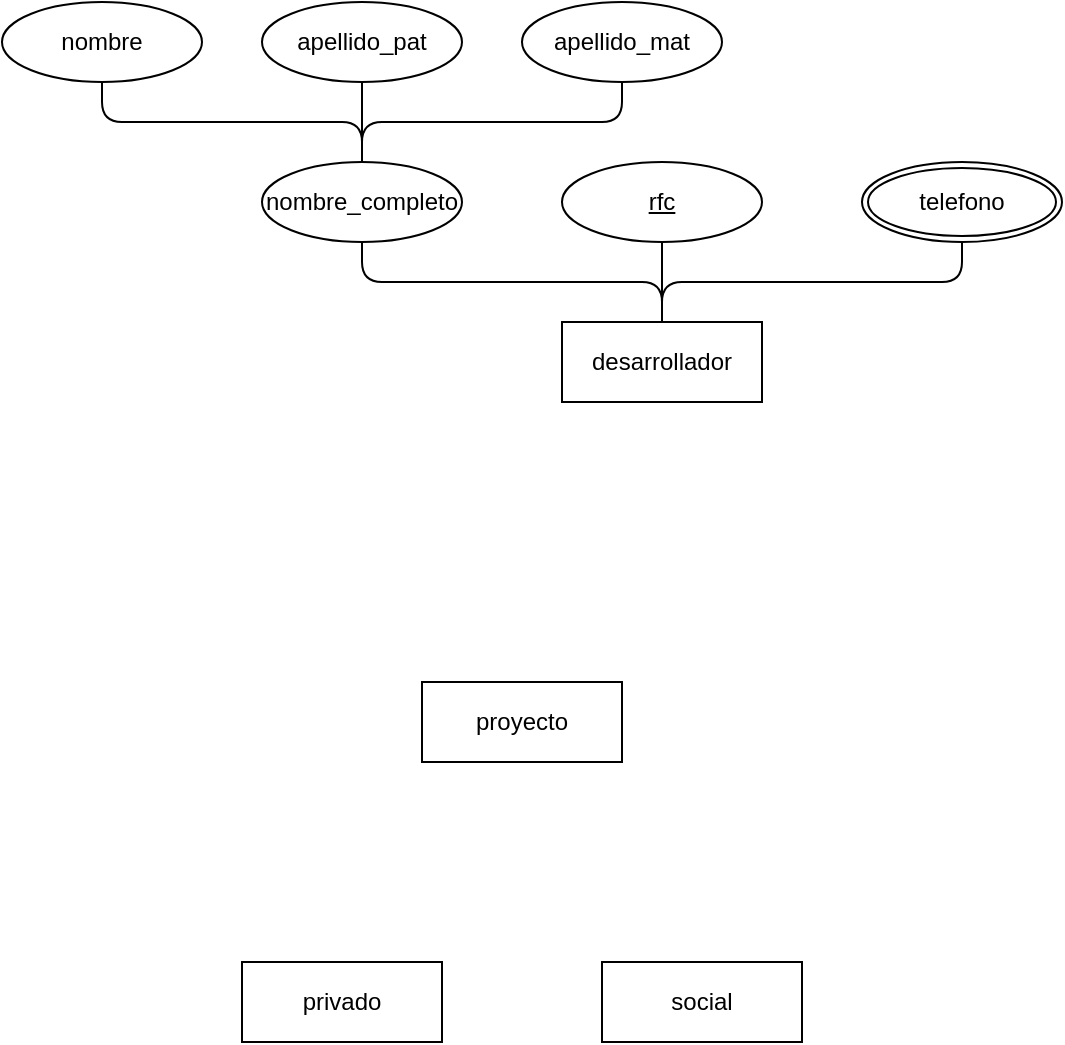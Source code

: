 <mxfile version="24.6.4" type="github">
  <diagram name="Page-1" id="w4DmklgDbc6xixvKzRbn">
    <mxGraphModel dx="1434" dy="789" grid="1" gridSize="10" guides="1" tooltips="1" connect="1" arrows="1" fold="1" page="1" pageScale="1" pageWidth="850" pageHeight="1100" math="0" shadow="0">
      <root>
        <mxCell id="0" />
        <mxCell id="1" parent="0" />
        <mxCell id="DrMKuOF9DL7T5SG4hzMI-1" value="proyecto" style="whiteSpace=wrap;html=1;align=center;" vertex="1" parent="1">
          <mxGeometry x="370" y="380" width="100" height="40" as="geometry" />
        </mxCell>
        <mxCell id="DrMKuOF9DL7T5SG4hzMI-16" style="edgeStyle=orthogonalEdgeStyle;rounded=1;orthogonalLoop=1;jettySize=auto;html=1;exitX=0.5;exitY=0;exitDx=0;exitDy=0;entryX=0.5;entryY=1;entryDx=0;entryDy=0;curved=0;endArrow=none;endFill=0;" edge="1" parent="1" source="DrMKuOF9DL7T5SG4hzMI-2" target="DrMKuOF9DL7T5SG4hzMI-15">
          <mxGeometry relative="1" as="geometry" />
        </mxCell>
        <mxCell id="DrMKuOF9DL7T5SG4hzMI-17" style="edgeStyle=orthogonalEdgeStyle;rounded=1;orthogonalLoop=1;jettySize=auto;html=1;exitX=0.5;exitY=0;exitDx=0;exitDy=0;entryX=0.5;entryY=1;entryDx=0;entryDy=0;curved=0;endArrow=none;endFill=0;" edge="1" parent="1" source="DrMKuOF9DL7T5SG4hzMI-2" target="DrMKuOF9DL7T5SG4hzMI-14">
          <mxGeometry relative="1" as="geometry" />
        </mxCell>
        <mxCell id="DrMKuOF9DL7T5SG4hzMI-2" value="desarrollador" style="whiteSpace=wrap;html=1;align=center;" vertex="1" parent="1">
          <mxGeometry x="440" y="200" width="100" height="40" as="geometry" />
        </mxCell>
        <mxCell id="DrMKuOF9DL7T5SG4hzMI-3" value="social" style="whiteSpace=wrap;html=1;align=center;" vertex="1" parent="1">
          <mxGeometry x="460" y="520" width="100" height="40" as="geometry" />
        </mxCell>
        <mxCell id="DrMKuOF9DL7T5SG4hzMI-4" value="privado" style="whiteSpace=wrap;html=1;align=center;" vertex="1" parent="1">
          <mxGeometry x="280" y="520" width="100" height="40" as="geometry" />
        </mxCell>
        <mxCell id="DrMKuOF9DL7T5SG4hzMI-9" style="edgeStyle=orthogonalEdgeStyle;rounded=1;orthogonalLoop=1;jettySize=auto;html=1;exitX=0.5;exitY=0;exitDx=0;exitDy=0;entryX=0.5;entryY=1;entryDx=0;entryDy=0;curved=0;endArrow=none;endFill=0;" edge="1" parent="1" source="DrMKuOF9DL7T5SG4hzMI-5" target="DrMKuOF9DL7T5SG4hzMI-8">
          <mxGeometry relative="1" as="geometry" />
        </mxCell>
        <mxCell id="DrMKuOF9DL7T5SG4hzMI-10" style="edgeStyle=orthogonalEdgeStyle;rounded=1;orthogonalLoop=1;jettySize=auto;html=1;exitX=0.5;exitY=0;exitDx=0;exitDy=0;entryX=0.5;entryY=1;entryDx=0;entryDy=0;curved=0;endArrow=none;endFill=0;" edge="1" parent="1" source="DrMKuOF9DL7T5SG4hzMI-5" target="DrMKuOF9DL7T5SG4hzMI-7">
          <mxGeometry relative="1" as="geometry" />
        </mxCell>
        <mxCell id="DrMKuOF9DL7T5SG4hzMI-11" style="edgeStyle=orthogonalEdgeStyle;rounded=1;orthogonalLoop=1;jettySize=auto;html=1;exitX=0.5;exitY=0;exitDx=0;exitDy=0;entryX=0.5;entryY=1;entryDx=0;entryDy=0;curved=0;endArrow=none;endFill=0;" edge="1" parent="1" source="DrMKuOF9DL7T5SG4hzMI-5" target="DrMKuOF9DL7T5SG4hzMI-6">
          <mxGeometry relative="1" as="geometry" />
        </mxCell>
        <mxCell id="DrMKuOF9DL7T5SG4hzMI-12" style="edgeStyle=orthogonalEdgeStyle;rounded=1;orthogonalLoop=1;jettySize=auto;html=1;exitX=0.5;exitY=1;exitDx=0;exitDy=0;entryX=0.5;entryY=0;entryDx=0;entryDy=0;curved=0;endArrow=none;endFill=0;" edge="1" parent="1" source="DrMKuOF9DL7T5SG4hzMI-5" target="DrMKuOF9DL7T5SG4hzMI-2">
          <mxGeometry relative="1" as="geometry" />
        </mxCell>
        <mxCell id="DrMKuOF9DL7T5SG4hzMI-5" value="nombre_completo" style="ellipse;whiteSpace=wrap;html=1;align=center;" vertex="1" parent="1">
          <mxGeometry x="290" y="120" width="100" height="40" as="geometry" />
        </mxCell>
        <mxCell id="DrMKuOF9DL7T5SG4hzMI-6" value="apellido_mat" style="ellipse;whiteSpace=wrap;html=1;align=center;" vertex="1" parent="1">
          <mxGeometry x="420" y="40" width="100" height="40" as="geometry" />
        </mxCell>
        <mxCell id="DrMKuOF9DL7T5SG4hzMI-7" value="apellido_pat" style="ellipse;whiteSpace=wrap;html=1;align=center;" vertex="1" parent="1">
          <mxGeometry x="290" y="40" width="100" height="40" as="geometry" />
        </mxCell>
        <mxCell id="DrMKuOF9DL7T5SG4hzMI-8" value="nombre" style="ellipse;whiteSpace=wrap;html=1;align=center;" vertex="1" parent="1">
          <mxGeometry x="160" y="40" width="100" height="40" as="geometry" />
        </mxCell>
        <mxCell id="DrMKuOF9DL7T5SG4hzMI-14" value="telefono" style="ellipse;shape=doubleEllipse;margin=3;whiteSpace=wrap;html=1;align=center;" vertex="1" parent="1">
          <mxGeometry x="590" y="120" width="100" height="40" as="geometry" />
        </mxCell>
        <mxCell id="DrMKuOF9DL7T5SG4hzMI-15" value="rfc" style="ellipse;whiteSpace=wrap;html=1;align=center;fontStyle=4;" vertex="1" parent="1">
          <mxGeometry x="440" y="120" width="100" height="40" as="geometry" />
        </mxCell>
      </root>
    </mxGraphModel>
  </diagram>
</mxfile>
